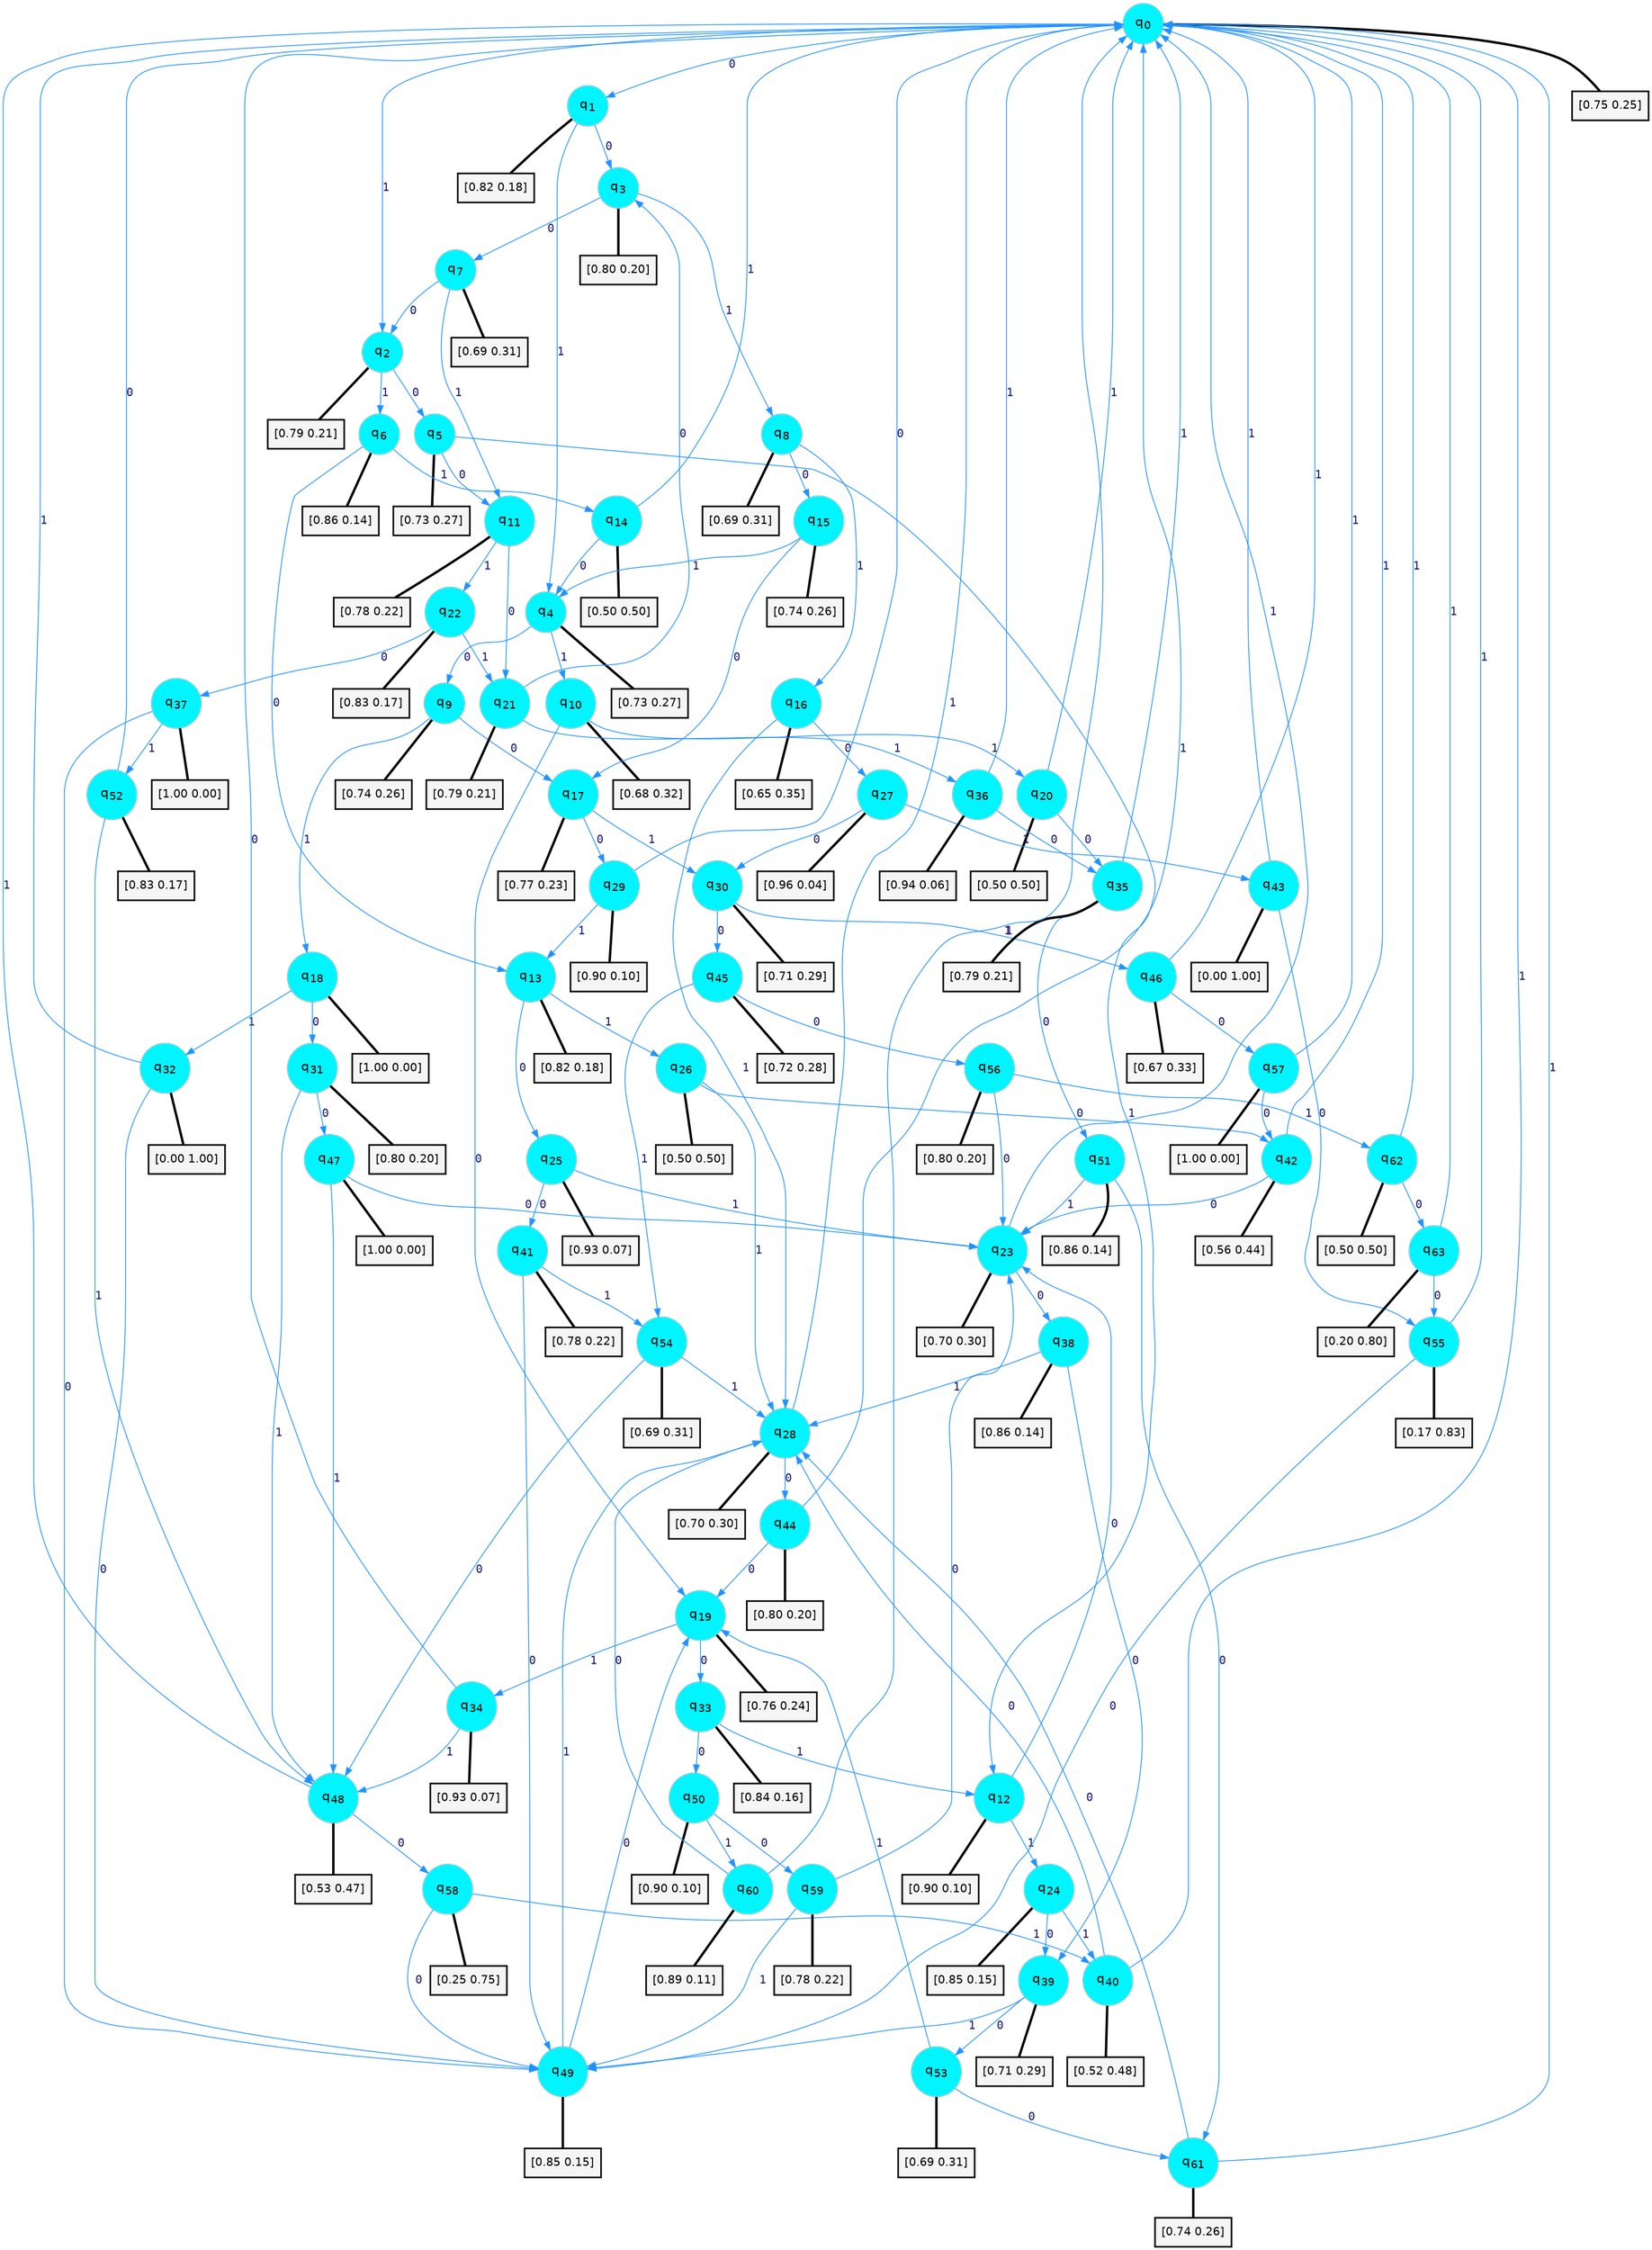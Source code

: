 digraph G {
graph [
bgcolor=transparent, dpi=300, rankdir=TD, size="40,25"];
node [
color=gray, fillcolor=turquoise1, fontcolor=black, fontname=Helvetica, fontsize=16, fontweight=bold, shape=circle, style=filled];
edge [
arrowsize=1, color=dodgerblue1, fontcolor=midnightblue, fontname=courier, fontweight=bold, penwidth=1, style=solid, weight=20];
0[label=<q<SUB>0</SUB>>];
1[label=<q<SUB>1</SUB>>];
2[label=<q<SUB>2</SUB>>];
3[label=<q<SUB>3</SUB>>];
4[label=<q<SUB>4</SUB>>];
5[label=<q<SUB>5</SUB>>];
6[label=<q<SUB>6</SUB>>];
7[label=<q<SUB>7</SUB>>];
8[label=<q<SUB>8</SUB>>];
9[label=<q<SUB>9</SUB>>];
10[label=<q<SUB>10</SUB>>];
11[label=<q<SUB>11</SUB>>];
12[label=<q<SUB>12</SUB>>];
13[label=<q<SUB>13</SUB>>];
14[label=<q<SUB>14</SUB>>];
15[label=<q<SUB>15</SUB>>];
16[label=<q<SUB>16</SUB>>];
17[label=<q<SUB>17</SUB>>];
18[label=<q<SUB>18</SUB>>];
19[label=<q<SUB>19</SUB>>];
20[label=<q<SUB>20</SUB>>];
21[label=<q<SUB>21</SUB>>];
22[label=<q<SUB>22</SUB>>];
23[label=<q<SUB>23</SUB>>];
24[label=<q<SUB>24</SUB>>];
25[label=<q<SUB>25</SUB>>];
26[label=<q<SUB>26</SUB>>];
27[label=<q<SUB>27</SUB>>];
28[label=<q<SUB>28</SUB>>];
29[label=<q<SUB>29</SUB>>];
30[label=<q<SUB>30</SUB>>];
31[label=<q<SUB>31</SUB>>];
32[label=<q<SUB>32</SUB>>];
33[label=<q<SUB>33</SUB>>];
34[label=<q<SUB>34</SUB>>];
35[label=<q<SUB>35</SUB>>];
36[label=<q<SUB>36</SUB>>];
37[label=<q<SUB>37</SUB>>];
38[label=<q<SUB>38</SUB>>];
39[label=<q<SUB>39</SUB>>];
40[label=<q<SUB>40</SUB>>];
41[label=<q<SUB>41</SUB>>];
42[label=<q<SUB>42</SUB>>];
43[label=<q<SUB>43</SUB>>];
44[label=<q<SUB>44</SUB>>];
45[label=<q<SUB>45</SUB>>];
46[label=<q<SUB>46</SUB>>];
47[label=<q<SUB>47</SUB>>];
48[label=<q<SUB>48</SUB>>];
49[label=<q<SUB>49</SUB>>];
50[label=<q<SUB>50</SUB>>];
51[label=<q<SUB>51</SUB>>];
52[label=<q<SUB>52</SUB>>];
53[label=<q<SUB>53</SUB>>];
54[label=<q<SUB>54</SUB>>];
55[label=<q<SUB>55</SUB>>];
56[label=<q<SUB>56</SUB>>];
57[label=<q<SUB>57</SUB>>];
58[label=<q<SUB>58</SUB>>];
59[label=<q<SUB>59</SUB>>];
60[label=<q<SUB>60</SUB>>];
61[label=<q<SUB>61</SUB>>];
62[label=<q<SUB>62</SUB>>];
63[label=<q<SUB>63</SUB>>];
64[label="[0.75 0.25]", shape=box,fontcolor=black, fontname=Helvetica, fontsize=14, penwidth=2, fillcolor=whitesmoke,color=black];
65[label="[0.82 0.18]", shape=box,fontcolor=black, fontname=Helvetica, fontsize=14, penwidth=2, fillcolor=whitesmoke,color=black];
66[label="[0.79 0.21]", shape=box,fontcolor=black, fontname=Helvetica, fontsize=14, penwidth=2, fillcolor=whitesmoke,color=black];
67[label="[0.80 0.20]", shape=box,fontcolor=black, fontname=Helvetica, fontsize=14, penwidth=2, fillcolor=whitesmoke,color=black];
68[label="[0.73 0.27]", shape=box,fontcolor=black, fontname=Helvetica, fontsize=14, penwidth=2, fillcolor=whitesmoke,color=black];
69[label="[0.73 0.27]", shape=box,fontcolor=black, fontname=Helvetica, fontsize=14, penwidth=2, fillcolor=whitesmoke,color=black];
70[label="[0.86 0.14]", shape=box,fontcolor=black, fontname=Helvetica, fontsize=14, penwidth=2, fillcolor=whitesmoke,color=black];
71[label="[0.69 0.31]", shape=box,fontcolor=black, fontname=Helvetica, fontsize=14, penwidth=2, fillcolor=whitesmoke,color=black];
72[label="[0.69 0.31]", shape=box,fontcolor=black, fontname=Helvetica, fontsize=14, penwidth=2, fillcolor=whitesmoke,color=black];
73[label="[0.74 0.26]", shape=box,fontcolor=black, fontname=Helvetica, fontsize=14, penwidth=2, fillcolor=whitesmoke,color=black];
74[label="[0.68 0.32]", shape=box,fontcolor=black, fontname=Helvetica, fontsize=14, penwidth=2, fillcolor=whitesmoke,color=black];
75[label="[0.78 0.22]", shape=box,fontcolor=black, fontname=Helvetica, fontsize=14, penwidth=2, fillcolor=whitesmoke,color=black];
76[label="[0.90 0.10]", shape=box,fontcolor=black, fontname=Helvetica, fontsize=14, penwidth=2, fillcolor=whitesmoke,color=black];
77[label="[0.82 0.18]", shape=box,fontcolor=black, fontname=Helvetica, fontsize=14, penwidth=2, fillcolor=whitesmoke,color=black];
78[label="[0.50 0.50]", shape=box,fontcolor=black, fontname=Helvetica, fontsize=14, penwidth=2, fillcolor=whitesmoke,color=black];
79[label="[0.74 0.26]", shape=box,fontcolor=black, fontname=Helvetica, fontsize=14, penwidth=2, fillcolor=whitesmoke,color=black];
80[label="[0.65 0.35]", shape=box,fontcolor=black, fontname=Helvetica, fontsize=14, penwidth=2, fillcolor=whitesmoke,color=black];
81[label="[0.77 0.23]", shape=box,fontcolor=black, fontname=Helvetica, fontsize=14, penwidth=2, fillcolor=whitesmoke,color=black];
82[label="[1.00 0.00]", shape=box,fontcolor=black, fontname=Helvetica, fontsize=14, penwidth=2, fillcolor=whitesmoke,color=black];
83[label="[0.76 0.24]", shape=box,fontcolor=black, fontname=Helvetica, fontsize=14, penwidth=2, fillcolor=whitesmoke,color=black];
84[label="[0.50 0.50]", shape=box,fontcolor=black, fontname=Helvetica, fontsize=14, penwidth=2, fillcolor=whitesmoke,color=black];
85[label="[0.79 0.21]", shape=box,fontcolor=black, fontname=Helvetica, fontsize=14, penwidth=2, fillcolor=whitesmoke,color=black];
86[label="[0.83 0.17]", shape=box,fontcolor=black, fontname=Helvetica, fontsize=14, penwidth=2, fillcolor=whitesmoke,color=black];
87[label="[0.70 0.30]", shape=box,fontcolor=black, fontname=Helvetica, fontsize=14, penwidth=2, fillcolor=whitesmoke,color=black];
88[label="[0.85 0.15]", shape=box,fontcolor=black, fontname=Helvetica, fontsize=14, penwidth=2, fillcolor=whitesmoke,color=black];
89[label="[0.93 0.07]", shape=box,fontcolor=black, fontname=Helvetica, fontsize=14, penwidth=2, fillcolor=whitesmoke,color=black];
90[label="[0.50 0.50]", shape=box,fontcolor=black, fontname=Helvetica, fontsize=14, penwidth=2, fillcolor=whitesmoke,color=black];
91[label="[0.96 0.04]", shape=box,fontcolor=black, fontname=Helvetica, fontsize=14, penwidth=2, fillcolor=whitesmoke,color=black];
92[label="[0.70 0.30]", shape=box,fontcolor=black, fontname=Helvetica, fontsize=14, penwidth=2, fillcolor=whitesmoke,color=black];
93[label="[0.90 0.10]", shape=box,fontcolor=black, fontname=Helvetica, fontsize=14, penwidth=2, fillcolor=whitesmoke,color=black];
94[label="[0.71 0.29]", shape=box,fontcolor=black, fontname=Helvetica, fontsize=14, penwidth=2, fillcolor=whitesmoke,color=black];
95[label="[0.80 0.20]", shape=box,fontcolor=black, fontname=Helvetica, fontsize=14, penwidth=2, fillcolor=whitesmoke,color=black];
96[label="[0.00 1.00]", shape=box,fontcolor=black, fontname=Helvetica, fontsize=14, penwidth=2, fillcolor=whitesmoke,color=black];
97[label="[0.84 0.16]", shape=box,fontcolor=black, fontname=Helvetica, fontsize=14, penwidth=2, fillcolor=whitesmoke,color=black];
98[label="[0.93 0.07]", shape=box,fontcolor=black, fontname=Helvetica, fontsize=14, penwidth=2, fillcolor=whitesmoke,color=black];
99[label="[0.79 0.21]", shape=box,fontcolor=black, fontname=Helvetica, fontsize=14, penwidth=2, fillcolor=whitesmoke,color=black];
100[label="[0.94 0.06]", shape=box,fontcolor=black, fontname=Helvetica, fontsize=14, penwidth=2, fillcolor=whitesmoke,color=black];
101[label="[1.00 0.00]", shape=box,fontcolor=black, fontname=Helvetica, fontsize=14, penwidth=2, fillcolor=whitesmoke,color=black];
102[label="[0.86 0.14]", shape=box,fontcolor=black, fontname=Helvetica, fontsize=14, penwidth=2, fillcolor=whitesmoke,color=black];
103[label="[0.71 0.29]", shape=box,fontcolor=black, fontname=Helvetica, fontsize=14, penwidth=2, fillcolor=whitesmoke,color=black];
104[label="[0.52 0.48]", shape=box,fontcolor=black, fontname=Helvetica, fontsize=14, penwidth=2, fillcolor=whitesmoke,color=black];
105[label="[0.78 0.22]", shape=box,fontcolor=black, fontname=Helvetica, fontsize=14, penwidth=2, fillcolor=whitesmoke,color=black];
106[label="[0.56 0.44]", shape=box,fontcolor=black, fontname=Helvetica, fontsize=14, penwidth=2, fillcolor=whitesmoke,color=black];
107[label="[0.00 1.00]", shape=box,fontcolor=black, fontname=Helvetica, fontsize=14, penwidth=2, fillcolor=whitesmoke,color=black];
108[label="[0.80 0.20]", shape=box,fontcolor=black, fontname=Helvetica, fontsize=14, penwidth=2, fillcolor=whitesmoke,color=black];
109[label="[0.72 0.28]", shape=box,fontcolor=black, fontname=Helvetica, fontsize=14, penwidth=2, fillcolor=whitesmoke,color=black];
110[label="[0.67 0.33]", shape=box,fontcolor=black, fontname=Helvetica, fontsize=14, penwidth=2, fillcolor=whitesmoke,color=black];
111[label="[1.00 0.00]", shape=box,fontcolor=black, fontname=Helvetica, fontsize=14, penwidth=2, fillcolor=whitesmoke,color=black];
112[label="[0.53 0.47]", shape=box,fontcolor=black, fontname=Helvetica, fontsize=14, penwidth=2, fillcolor=whitesmoke,color=black];
113[label="[0.85 0.15]", shape=box,fontcolor=black, fontname=Helvetica, fontsize=14, penwidth=2, fillcolor=whitesmoke,color=black];
114[label="[0.90 0.10]", shape=box,fontcolor=black, fontname=Helvetica, fontsize=14, penwidth=2, fillcolor=whitesmoke,color=black];
115[label="[0.86 0.14]", shape=box,fontcolor=black, fontname=Helvetica, fontsize=14, penwidth=2, fillcolor=whitesmoke,color=black];
116[label="[0.83 0.17]", shape=box,fontcolor=black, fontname=Helvetica, fontsize=14, penwidth=2, fillcolor=whitesmoke,color=black];
117[label="[0.69 0.31]", shape=box,fontcolor=black, fontname=Helvetica, fontsize=14, penwidth=2, fillcolor=whitesmoke,color=black];
118[label="[0.69 0.31]", shape=box,fontcolor=black, fontname=Helvetica, fontsize=14, penwidth=2, fillcolor=whitesmoke,color=black];
119[label="[0.17 0.83]", shape=box,fontcolor=black, fontname=Helvetica, fontsize=14, penwidth=2, fillcolor=whitesmoke,color=black];
120[label="[0.80 0.20]", shape=box,fontcolor=black, fontname=Helvetica, fontsize=14, penwidth=2, fillcolor=whitesmoke,color=black];
121[label="[1.00 0.00]", shape=box,fontcolor=black, fontname=Helvetica, fontsize=14, penwidth=2, fillcolor=whitesmoke,color=black];
122[label="[0.25 0.75]", shape=box,fontcolor=black, fontname=Helvetica, fontsize=14, penwidth=2, fillcolor=whitesmoke,color=black];
123[label="[0.78 0.22]", shape=box,fontcolor=black, fontname=Helvetica, fontsize=14, penwidth=2, fillcolor=whitesmoke,color=black];
124[label="[0.89 0.11]", shape=box,fontcolor=black, fontname=Helvetica, fontsize=14, penwidth=2, fillcolor=whitesmoke,color=black];
125[label="[0.74 0.26]", shape=box,fontcolor=black, fontname=Helvetica, fontsize=14, penwidth=2, fillcolor=whitesmoke,color=black];
126[label="[0.50 0.50]", shape=box,fontcolor=black, fontname=Helvetica, fontsize=14, penwidth=2, fillcolor=whitesmoke,color=black];
127[label="[0.20 0.80]", shape=box,fontcolor=black, fontname=Helvetica, fontsize=14, penwidth=2, fillcolor=whitesmoke,color=black];
0->1 [label=0];
0->2 [label=1];
0->64 [arrowhead=none, penwidth=3,color=black];
1->3 [label=0];
1->4 [label=1];
1->65 [arrowhead=none, penwidth=3,color=black];
2->5 [label=0];
2->6 [label=1];
2->66 [arrowhead=none, penwidth=3,color=black];
3->7 [label=0];
3->8 [label=1];
3->67 [arrowhead=none, penwidth=3,color=black];
4->9 [label=0];
4->10 [label=1];
4->68 [arrowhead=none, penwidth=3,color=black];
5->11 [label=0];
5->12 [label=1];
5->69 [arrowhead=none, penwidth=3,color=black];
6->13 [label=0];
6->14 [label=1];
6->70 [arrowhead=none, penwidth=3,color=black];
7->2 [label=0];
7->11 [label=1];
7->71 [arrowhead=none, penwidth=3,color=black];
8->15 [label=0];
8->16 [label=1];
8->72 [arrowhead=none, penwidth=3,color=black];
9->17 [label=0];
9->18 [label=1];
9->73 [arrowhead=none, penwidth=3,color=black];
10->19 [label=0];
10->20 [label=1];
10->74 [arrowhead=none, penwidth=3,color=black];
11->21 [label=0];
11->22 [label=1];
11->75 [arrowhead=none, penwidth=3,color=black];
12->23 [label=0];
12->24 [label=1];
12->76 [arrowhead=none, penwidth=3,color=black];
13->25 [label=0];
13->26 [label=1];
13->77 [arrowhead=none, penwidth=3,color=black];
14->4 [label=0];
14->0 [label=1];
14->78 [arrowhead=none, penwidth=3,color=black];
15->17 [label=0];
15->4 [label=1];
15->79 [arrowhead=none, penwidth=3,color=black];
16->27 [label=0];
16->28 [label=1];
16->80 [arrowhead=none, penwidth=3,color=black];
17->29 [label=0];
17->30 [label=1];
17->81 [arrowhead=none, penwidth=3,color=black];
18->31 [label=0];
18->32 [label=1];
18->82 [arrowhead=none, penwidth=3,color=black];
19->33 [label=0];
19->34 [label=1];
19->83 [arrowhead=none, penwidth=3,color=black];
20->35 [label=0];
20->0 [label=1];
20->84 [arrowhead=none, penwidth=3,color=black];
21->3 [label=0];
21->36 [label=1];
21->85 [arrowhead=none, penwidth=3,color=black];
22->37 [label=0];
22->21 [label=1];
22->86 [arrowhead=none, penwidth=3,color=black];
23->38 [label=0];
23->0 [label=1];
23->87 [arrowhead=none, penwidth=3,color=black];
24->39 [label=0];
24->40 [label=1];
24->88 [arrowhead=none, penwidth=3,color=black];
25->41 [label=0];
25->23 [label=1];
25->89 [arrowhead=none, penwidth=3,color=black];
26->42 [label=0];
26->28 [label=1];
26->90 [arrowhead=none, penwidth=3,color=black];
27->30 [label=0];
27->43 [label=1];
27->91 [arrowhead=none, penwidth=3,color=black];
28->44 [label=0];
28->0 [label=1];
28->92 [arrowhead=none, penwidth=3,color=black];
29->0 [label=0];
29->13 [label=1];
29->93 [arrowhead=none, penwidth=3,color=black];
30->45 [label=0];
30->46 [label=1];
30->94 [arrowhead=none, penwidth=3,color=black];
31->47 [label=0];
31->48 [label=1];
31->95 [arrowhead=none, penwidth=3,color=black];
32->49 [label=0];
32->0 [label=1];
32->96 [arrowhead=none, penwidth=3,color=black];
33->50 [label=0];
33->12 [label=1];
33->97 [arrowhead=none, penwidth=3,color=black];
34->0 [label=0];
34->48 [label=1];
34->98 [arrowhead=none, penwidth=3,color=black];
35->51 [label=0];
35->0 [label=1];
35->99 [arrowhead=none, penwidth=3,color=black];
36->35 [label=0];
36->0 [label=1];
36->100 [arrowhead=none, penwidth=3,color=black];
37->49 [label=0];
37->52 [label=1];
37->101 [arrowhead=none, penwidth=3,color=black];
38->39 [label=0];
38->28 [label=1];
38->102 [arrowhead=none, penwidth=3,color=black];
39->53 [label=0];
39->49 [label=1];
39->103 [arrowhead=none, penwidth=3,color=black];
40->28 [label=0];
40->0 [label=1];
40->104 [arrowhead=none, penwidth=3,color=black];
41->49 [label=0];
41->54 [label=1];
41->105 [arrowhead=none, penwidth=3,color=black];
42->23 [label=0];
42->0 [label=1];
42->106 [arrowhead=none, penwidth=3,color=black];
43->55 [label=0];
43->0 [label=1];
43->107 [arrowhead=none, penwidth=3,color=black];
44->19 [label=0];
44->0 [label=1];
44->108 [arrowhead=none, penwidth=3,color=black];
45->56 [label=0];
45->54 [label=1];
45->109 [arrowhead=none, penwidth=3,color=black];
46->57 [label=0];
46->0 [label=1];
46->110 [arrowhead=none, penwidth=3,color=black];
47->23 [label=0];
47->48 [label=1];
47->111 [arrowhead=none, penwidth=3,color=black];
48->58 [label=0];
48->0 [label=1];
48->112 [arrowhead=none, penwidth=3,color=black];
49->19 [label=0];
49->28 [label=1];
49->113 [arrowhead=none, penwidth=3,color=black];
50->59 [label=0];
50->60 [label=1];
50->114 [arrowhead=none, penwidth=3,color=black];
51->61 [label=0];
51->23 [label=1];
51->115 [arrowhead=none, penwidth=3,color=black];
52->0 [label=0];
52->48 [label=1];
52->116 [arrowhead=none, penwidth=3,color=black];
53->61 [label=0];
53->19 [label=1];
53->117 [arrowhead=none, penwidth=3,color=black];
54->48 [label=0];
54->28 [label=1];
54->118 [arrowhead=none, penwidth=3,color=black];
55->49 [label=0];
55->0 [label=1];
55->119 [arrowhead=none, penwidth=3,color=black];
56->23 [label=0];
56->62 [label=1];
56->120 [arrowhead=none, penwidth=3,color=black];
57->42 [label=0];
57->0 [label=1];
57->121 [arrowhead=none, penwidth=3,color=black];
58->49 [label=0];
58->40 [label=1];
58->122 [arrowhead=none, penwidth=3,color=black];
59->23 [label=0];
59->49 [label=1];
59->123 [arrowhead=none, penwidth=3,color=black];
60->28 [label=0];
60->0 [label=1];
60->124 [arrowhead=none, penwidth=3,color=black];
61->28 [label=0];
61->0 [label=1];
61->125 [arrowhead=none, penwidth=3,color=black];
62->63 [label=0];
62->0 [label=1];
62->126 [arrowhead=none, penwidth=3,color=black];
63->55 [label=0];
63->0 [label=1];
63->127 [arrowhead=none, penwidth=3,color=black];
}
